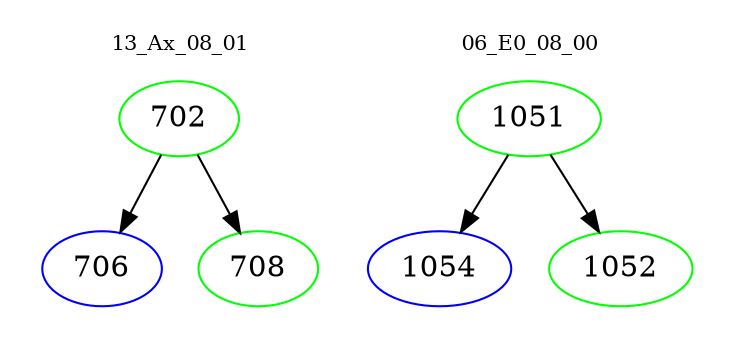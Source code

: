 digraph{
subgraph cluster_0 {
color = white
label = "13_Ax_08_01";
fontsize=10;
T0_702 [label="702", color="green"]
T0_702 -> T0_706 [color="black"]
T0_706 [label="706", color="blue"]
T0_702 -> T0_708 [color="black"]
T0_708 [label="708", color="green"]
}
subgraph cluster_1 {
color = white
label = "06_E0_08_00";
fontsize=10;
T1_1051 [label="1051", color="green"]
T1_1051 -> T1_1054 [color="black"]
T1_1054 [label="1054", color="blue"]
T1_1051 -> T1_1052 [color="black"]
T1_1052 [label="1052", color="green"]
}
}
